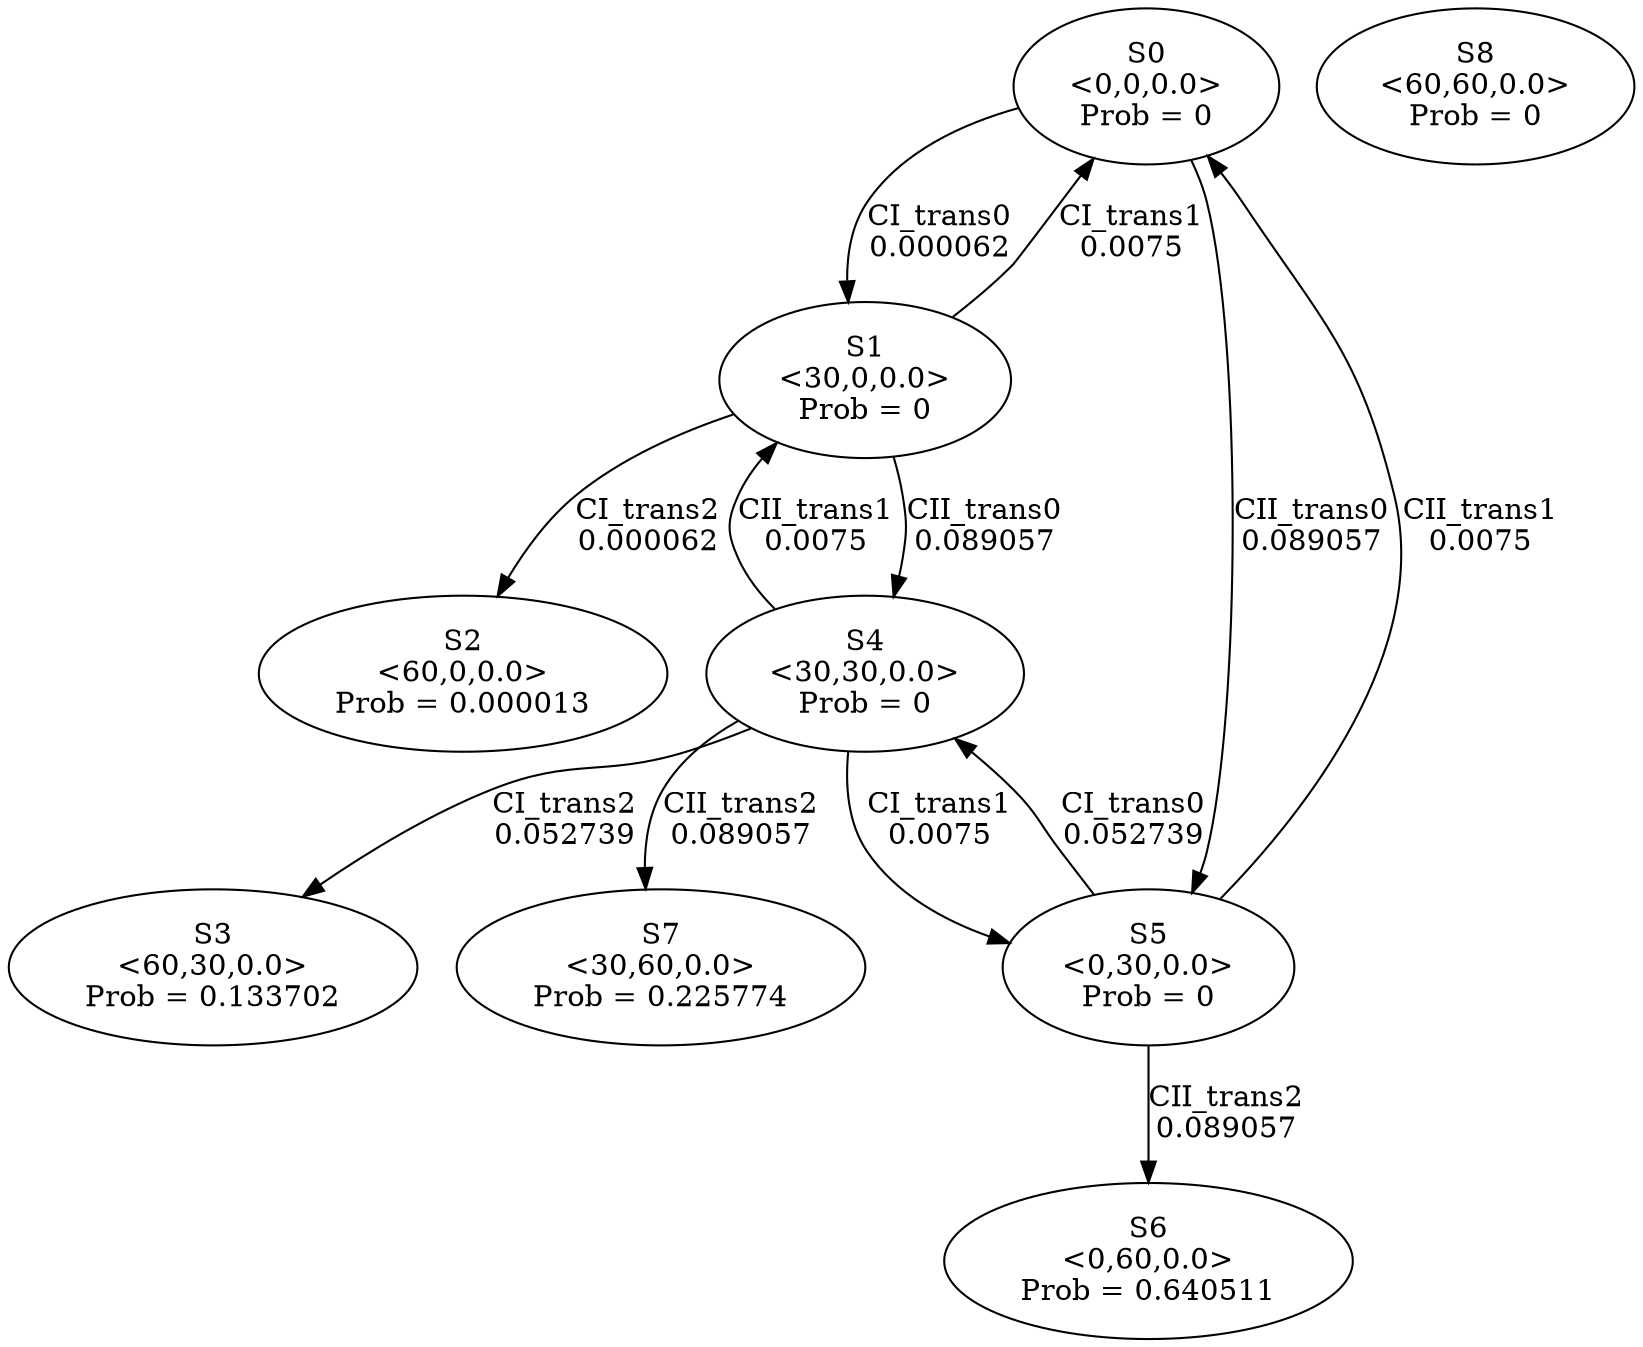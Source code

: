 digraph G {
S0 [shape="ellipse",label="S0\n<0,0,0.0>\nProb = 0"]
S0 -> S1 [label="CI_trans0\n0.000062"]
S0 -> S5 [label="CII_trans0\n0.089057"]
S1 [shape="ellipse",label="S1\n<30,0,0.0>\nProb = 0"]
S1 -> S0 [label="CI_trans1\n0.0075"]
S1 -> S2 [label="CI_trans2\n0.000062"]
S1 -> S4 [label="CII_trans0\n0.089057"]
S2 [shape="ellipse",label="S2\n<60,0,0.0>\nProb = 0.000013"]
S3 [shape="ellipse",label="S3\n<60,30,0.0>\nProb = 0.133702"]
S4 [shape="ellipse",label="S4\n<30,30,0.0>\nProb = 0"]
S4 -> S5 [label="CI_trans1\n0.0075"]
S4 -> S3 [label="CI_trans2\n0.052739"]
S4 -> S7 [label="CII_trans2\n0.089057"]
S4 -> S1 [label="CII_trans1\n0.0075"]
S5 [shape="ellipse",label="S5\n<0,30,0.0>\nProb = 0"]
S5 -> S4 [label="CI_trans0\n0.052739"]
S5 -> S6 [label="CII_trans2\n0.089057"]
S5 -> S0 [label="CII_trans1\n0.0075"]
S6 [shape="ellipse",label="S6\n<0,60,0.0>\nProb = 0.640511"]
S7 [shape="ellipse",label="S7\n<30,60,0.0>\nProb = 0.225774"]
S8 [shape="ellipse",label="S8\n<60,60,0.0>\nProb = 0"]
}